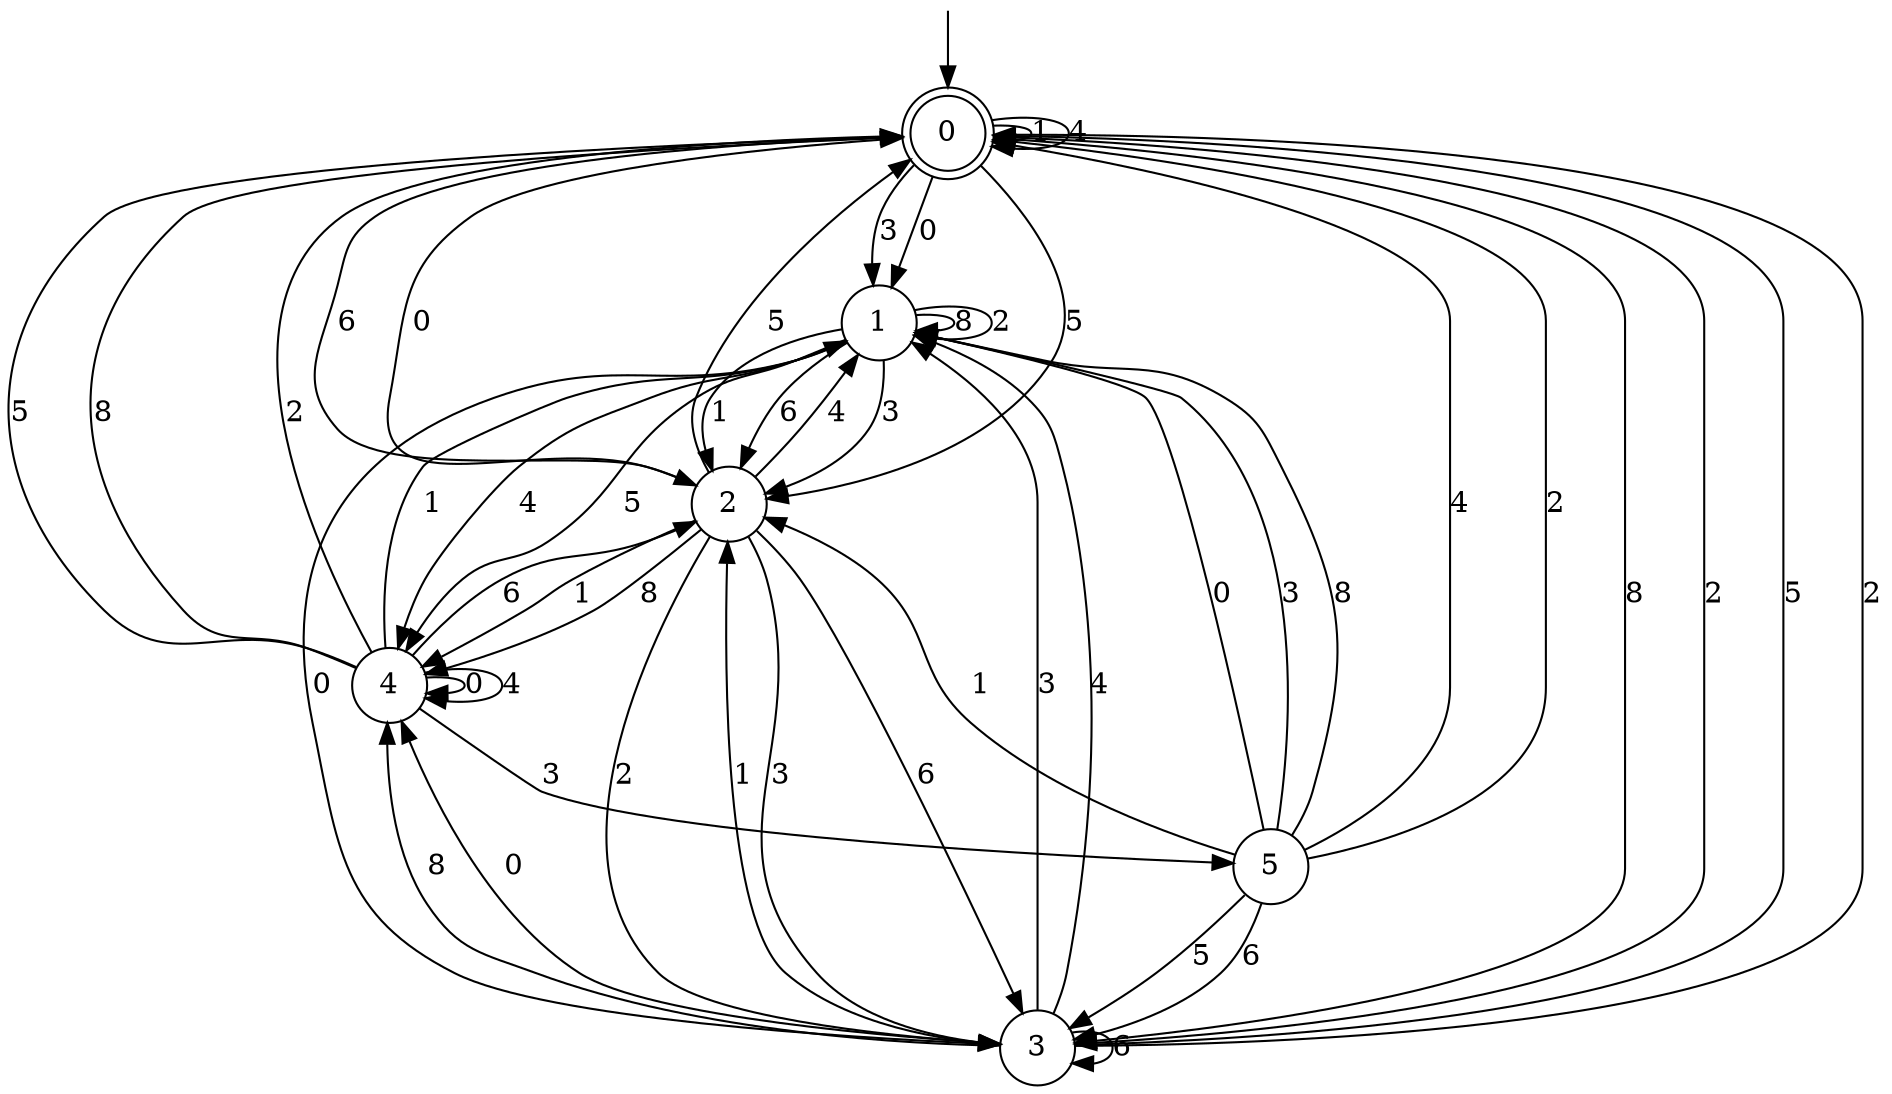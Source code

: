 digraph g {

	s0 [shape="doublecircle" label="0"];
	s1 [shape="circle" label="1"];
	s2 [shape="circle" label="2"];
	s3 [shape="circle" label="3"];
	s4 [shape="circle" label="4"];
	s5 [shape="circle" label="5"];
	s0 -> s1 [label="0"];
	s0 -> s1 [label="3"];
	s0 -> s0 [label="1"];
	s0 -> s2 [label="5"];
	s0 -> s3 [label="8"];
	s0 -> s2 [label="6"];
	s0 -> s0 [label="4"];
	s0 -> s3 [label="2"];
	s1 -> s3 [label="0"];
	s1 -> s2 [label="3"];
	s1 -> s2 [label="1"];
	s1 -> s4 [label="5"];
	s1 -> s1 [label="8"];
	s1 -> s2 [label="6"];
	s1 -> s4 [label="4"];
	s1 -> s1 [label="2"];
	s2 -> s0 [label="0"];
	s2 -> s3 [label="3"];
	s2 -> s4 [label="1"];
	s2 -> s0 [label="5"];
	s2 -> s4 [label="8"];
	s2 -> s3 [label="6"];
	s2 -> s1 [label="4"];
	s2 -> s3 [label="2"];
	s3 -> s4 [label="0"];
	s3 -> s1 [label="3"];
	s3 -> s2 [label="1"];
	s3 -> s0 [label="5"];
	s3 -> s4 [label="8"];
	s3 -> s3 [label="6"];
	s3 -> s1 [label="4"];
	s3 -> s0 [label="2"];
	s4 -> s4 [label="0"];
	s4 -> s5 [label="3"];
	s4 -> s1 [label="1"];
	s4 -> s0 [label="5"];
	s4 -> s0 [label="8"];
	s4 -> s2 [label="6"];
	s4 -> s4 [label="4"];
	s4 -> s0 [label="2"];
	s5 -> s1 [label="0"];
	s5 -> s1 [label="3"];
	s5 -> s2 [label="1"];
	s5 -> s3 [label="5"];
	s5 -> s1 [label="8"];
	s5 -> s3 [label="6"];
	s5 -> s0 [label="4"];
	s5 -> s0 [label="2"];

__start0 [label="" shape="none" width="0" height="0"];
__start0 -> s0;

}
